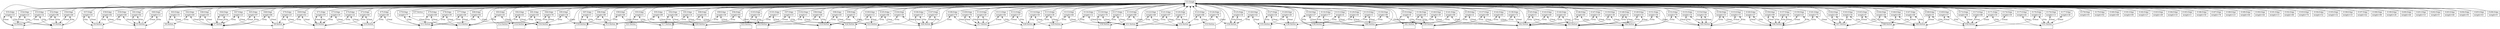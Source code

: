 Graph g{ 
struct1 [shape=record,label="{G1:Graph|}"]; 
struct2 [shape=record,label="{V2:Vertex|}"];
struct1 -- struct2 [arrowtail=diamond,arrowhead=none,dir=both];
struct3 [shape=record,label="{V3:Vertex|}"];
struct1 -- struct3 [arrowtail=diamond,arrowhead=none,dir=both];
struct4 [shape=record,label="{V4:Vertex|}"];
struct1 -- struct4 [arrowtail=diamond,arrowhead=none,dir=both];
struct5 [shape=record,label="{V5:Vertex|}"];
struct1 -- struct5 [arrowtail=diamond,arrowhead=none,dir=both];
struct6 [shape=record,label="{V6:Vertex|}"];
struct1 -- struct6 [arrowtail=diamond,arrowhead=none,dir=both];
struct7 [shape=record,label="{V7:Vertex|}"];
struct1 -- struct7 [arrowtail=diamond,arrowhead=none,dir=both];
struct8 [shape=record,label="{V8:Vertex|}"];
struct1 -- struct8 [arrowtail=diamond,arrowhead=none,dir=both];
struct9 [shape=record,label="{V9:Vertex|}"];
struct1 -- struct9 [arrowtail=diamond,arrowhead=none,dir=both];
struct10 [shape=record,label="{V10:Vertex|}"];
struct1 -- struct10 [arrowtail=diamond,arrowhead=none,dir=both];
struct11 [shape=record,label="{V11:Vertex|}"];
struct1 -- struct11 [arrowtail=diamond,arrowhead=none,dir=both];
struct12 [shape=record,label="{V12:Vertex|}"];
struct1 -- struct12 [arrowtail=diamond,arrowhead=none,dir=both];
struct13 [shape=record,label="{V13:Vertex|}"];
struct1 -- struct13 [arrowtail=diamond,arrowhead=none,dir=both];
struct14 [shape=record,label="{V14:Vertex|}"];
struct1 -- struct14 [arrowtail=diamond,arrowhead=none,dir=both];
struct15 [shape=record,label="{V15:Vertex|}"];
struct1 -- struct15 [arrowtail=diamond,arrowhead=none,dir=both];
struct16 [shape=record,label="{V16:Vertex|}"];
struct1 -- struct16 [arrowtail=diamond,arrowhead=none,dir=both];
struct17 [shape=record,label="{V17:Vertex|}"];
struct1 -- struct17 [arrowtail=diamond,arrowhead=none,dir=both];
struct18 [shape=record,label="{V18:Vertex|}"];
struct1 -- struct18 [arrowtail=diamond,arrowhead=none,dir=both];
struct19 [shape=record,label="{V19:Vertex|}"];
struct1 -- struct19 [arrowtail=diamond,arrowhead=none,dir=both];
struct20 [shape=record,label="{V20:Vertex|}"];
struct1 -- struct20 [arrowtail=diamond,arrowhead=none,dir=both];
struct21 [shape=record,label="{V21:Vertex|}"];
struct1 -- struct21 [arrowtail=diamond,arrowhead=none,dir=both];
struct22 [shape=record,label="{V22:Vertex|}"];
struct1 -- struct22 [arrowtail=diamond,arrowhead=none,dir=both];
struct23 [shape=record,label="{V23:Vertex|}"];
struct1 -- struct23 [arrowtail=diamond,arrowhead=none,dir=both];
struct24 [shape=record,label="{V24:Vertex|}"];
struct1 -- struct24 [arrowtail=diamond,arrowhead=none,dir=both];
struct25 [shape=record,label="{V25:Vertex|}"];
struct1 -- struct25 [arrowtail=diamond,arrowhead=none,dir=both];
struct26 [shape=record,label="{V26:Vertex|}"];
struct1 -- struct26 [arrowtail=diamond,arrowhead=none,dir=both];
struct27 [shape=record,label="{V27:Vertex|}"];
struct1 -- struct27 [arrowtail=diamond,arrowhead=none,dir=both];
struct28 [shape=record,label="{V28:Vertex|}"];
struct1 -- struct28 [arrowtail=diamond,arrowhead=none,dir=both];
struct29 [shape=record,label="{V29:Vertex|}"];
struct1 -- struct29 [arrowtail=diamond,arrowhead=none,dir=both];
struct30 [shape=record,label="{V30:Vertex|}"];
struct1 -- struct30 [arrowtail=diamond,arrowhead=none,dir=both];
struct31 [shape=record,label="{V31:Vertex|}"];
struct1 -- struct31 [arrowtail=diamond,arrowhead=none,dir=both];
struct32 [shape=record,label="{V32:Vertex|}"];
struct1 -- struct32 [arrowtail=diamond,arrowhead=none,dir=both];
struct33 [shape=record,label="{V33:Vertex|}"];
struct1 -- struct33 [arrowtail=diamond,arrowhead=none,dir=both];
struct34 [shape=record,label="{V34:Vertex|}"];
struct1 -- struct34 [arrowtail=diamond,arrowhead=none,dir=both];
struct35 [shape=record,label="{V35:Vertex|}"];
struct1 -- struct35 [arrowtail=diamond,arrowhead=none,dir=both];
struct36 [shape=record,label="{V36:Vertex|}"];
struct1 -- struct36 [arrowtail=diamond,arrowhead=none,dir=both];
struct37 [shape=record,label="{V37:Vertex|}"];
struct1 -- struct37 [arrowtail=diamond,arrowhead=none,dir=both];
struct38 [shape=record,label="{V38:Vertex|}"];
struct1 -- struct38 [arrowtail=diamond,arrowhead=none,dir=both];
struct39 [shape=record,label="{V39:Vertex|}"];
struct1 -- struct39 [arrowtail=diamond,arrowhead=none,dir=both];
struct40 [shape=record,label="{V40:Vertex|}"];
struct1 -- struct40 [arrowtail=diamond,arrowhead=none,dir=both];
struct41 [shape=record,label="{V41:Vertex|}"];
struct1 -- struct41 [arrowtail=diamond,arrowhead=none,dir=both];
struct42 [shape=record,label="{V42:Vertex|}"];
struct1 -- struct42 [arrowtail=diamond,arrowhead=none,dir=both];
struct43 [shape=record,label="{V43:Vertex|}"];
struct1 -- struct43 [arrowtail=diamond,arrowhead=none,dir=both];
struct44 [shape=record,label="{V44:Vertex|}"];
struct1 -- struct44 [arrowtail=diamond,arrowhead=none,dir=both];
struct45 [shape=record,label="{V45:Vertex|}"];
struct1 -- struct45 [arrowtail=diamond,arrowhead=none,dir=both];
struct46 [shape=record,label="{V46:Vertex|}"];
struct1 -- struct46 [arrowtail=diamond,arrowhead=none,dir=both];
struct47 [shape=record,label="{V47:Vertex|}"];
struct1 -- struct47 [arrowtail=diamond,arrowhead=none,dir=both];
struct48 [shape=record,label="{V48:Vertex|}"];
struct1 -- struct48 [arrowtail=diamond,arrowhead=none,dir=both];
struct49 [shape=record,label="{V49:Vertex|}"];
struct1 -- struct49 [arrowtail=diamond,arrowhead=none,dir=both];
struct50 [shape=record,label="{V50:Vertex|}"];
struct1 -- struct50 [arrowtail=diamond,arrowhead=none,dir=both];
struct51 [shape=record,label="{V51:Vertex|}"];
struct1 -- struct51 [arrowtail=diamond,arrowhead=none,dir=both];
struct52 -- struct3 [arrowhead=open,arrowtail=open,dir=both,label="EVin"]   ;
struct52 -- struct2 [arrowhead=open,arrowtail=open,dir=both,label="EVout"]   ;
struct52 [shape=record,label="{E52:Edge| weight=96 \n}"];
struct1 -- struct52 [arrowtail=diamond,arrowhead=none,dir=both];
struct53 -- struct3 [arrowhead=open,arrowtail=open,dir=both,label="EVin"]   ;
struct53 -- struct2 [arrowhead=open,arrowtail=open,dir=both,label="EVout"]   ;
struct53 [shape=record,label="{E53:Edge| weight=32 \n}"];
struct1 -- struct53 [arrowtail=diamond,arrowhead=none,dir=both];
struct54 -- struct3 [arrowhead=open,arrowtail=open,dir=both,label="EVin"]   ;
struct54 -- struct2 [arrowhead=open,arrowtail=open,dir=both,label="EVout"]   ;
struct54 [shape=record,label="{E54:Edge| weight=23 \n}"];
struct1 -- struct54 [arrowtail=diamond,arrowhead=none,dir=both];
struct55 -- struct3 [arrowhead=open,arrowtail=open,dir=both,label="EVin"]   ;
struct55 -- struct2 [arrowhead=open,arrowtail=open,dir=both,label="EVout"]   ;
struct55 [shape=record,label="{E55:Edge| weight=53 \n}"];
struct1 -- struct55 [arrowtail=diamond,arrowhead=none,dir=both];
struct56 -- struct3 [arrowhead=open,arrowtail=open,dir=both,label="EVin"]   ;
struct56 -- struct3 [arrowhead=open,arrowtail=open,dir=both,label="EVout"]   ;
struct56 [shape=record,label="{E56:Edge| weight=46 \n}"];
struct1 -- struct56 [arrowtail=diamond,arrowhead=none,dir=both];
struct57 -- struct4 [arrowhead=open,arrowtail=open,dir=both,label="EVin"]   ;
struct57 -- struct4 [arrowhead=open,arrowtail=open,dir=both,label="EVout"]   ;
struct57 [shape=record,label="{E57:Edge| weight=16 \n}"];
struct1 -- struct57 [arrowtail=diamond,arrowhead=none,dir=both];
struct58 -- struct4 [arrowhead=open,arrowtail=open,dir=both,label="EVin"]   ;
struct58 -- struct5 [arrowhead=open,arrowtail=open,dir=both,label="EVout"]   ;
struct58 [shape=record,label="{E58:Edge| weight=82 \n}"];
struct1 -- struct58 [arrowtail=diamond,arrowhead=none,dir=both];
struct59 -- struct4 [arrowhead=open,arrowtail=open,dir=both,label="EVin"]   ;
struct59 -- struct5 [arrowhead=open,arrowtail=open,dir=both,label="EVout"]   ;
struct59 [shape=record,label="{E59:Edge| weight=68 \n}"];
struct1 -- struct59 [arrowtail=diamond,arrowhead=none,dir=both];
struct60 -- struct5 [arrowhead=open,arrowtail=open,dir=both,label="EVin"]   ;
struct60 -- struct5 [arrowhead=open,arrowtail=open,dir=both,label="EVout"]   ;
struct60 [shape=record,label="{E60:Edge| weight=12 \n}"];
struct1 -- struct60 [arrowtail=diamond,arrowhead=none,dir=both];
struct61 -- struct5 [arrowhead=open,arrowtail=open,dir=both,label="EVin"]   ;
struct61 -- struct5 [arrowhead=open,arrowtail=open,dir=both,label="EVout"]   ;
struct61 [shape=record,label="{E61:Edge| weight=92 \n}"];
struct1 -- struct61 [arrowtail=diamond,arrowhead=none,dir=both];
struct62 -- struct6 [arrowhead=open,arrowtail=open,dir=both,label="EVin"]   ;
struct62 -- struct7 [arrowhead=open,arrowtail=open,dir=both,label="EVout"]   ;
struct62 [shape=record,label="{E62:Edge| weight=60 \n}"];
struct1 -- struct62 [arrowtail=diamond,arrowhead=none,dir=both];
struct63 -- struct6 [arrowhead=open,arrowtail=open,dir=both,label="EVin"]   ;
struct63 -- struct7 [arrowhead=open,arrowtail=open,dir=both,label="EVout"]   ;
struct63 [shape=record,label="{E63:Edge| weight=31 \n}"];
struct1 -- struct63 [arrowtail=diamond,arrowhead=none,dir=both];
struct64 -- struct7 [arrowhead=open,arrowtail=open,dir=both,label="EVin"]   ;
struct64 -- struct7 [arrowhead=open,arrowtail=open,dir=both,label="EVout"]   ;
struct64 [shape=record,label="{E64:Edge| weight=10 \n}"];
struct1 -- struct64 [arrowtail=diamond,arrowhead=none,dir=both];
struct65 -- struct7 [arrowhead=open,arrowtail=open,dir=both,label="EVin"]   ;
struct65 -- struct7 [arrowhead=open,arrowtail=open,dir=both,label="EVout"]   ;
struct65 [shape=record,label="{E65:Edge| weight=97 \n}"];
struct1 -- struct65 [arrowtail=diamond,arrowhead=none,dir=both];
struct66 -- struct7 [arrowhead=open,arrowtail=open,dir=both,label="EVin"]   ;
struct66 -- struct7 [arrowhead=open,arrowtail=open,dir=both,label="EVout"]   ;
struct66 [shape=record,label="{E66:Edge| weight=65 \n}"];
struct1 -- struct66 [arrowtail=diamond,arrowhead=none,dir=both];
struct67 -- struct7 [arrowhead=open,arrowtail=open,dir=both,label="EVin"]   ;
struct67 -- struct8 [arrowhead=open,arrowtail=open,dir=both,label="EVout"]   ;
struct67 [shape=record,label="{E67:Edge| weight=23 \n}"];
struct1 -- struct67 [arrowtail=diamond,arrowhead=none,dir=both];
struct68 -- struct7 [arrowhead=open,arrowtail=open,dir=both,label="EVin"]   ;
struct68 -- struct8 [arrowhead=open,arrowtail=open,dir=both,label="EVout"]   ;
struct68 [shape=record,label="{E68:Edge| weight=86 \n}"];
struct1 -- struct68 [arrowtail=diamond,arrowhead=none,dir=both];
struct69 -- struct8 [arrowhead=open,arrowtail=open,dir=both,label="EVin"]   ;
struct69 -- struct9 [arrowhead=open,arrowtail=open,dir=both,label="EVout"]   ;
struct69 [shape=record,label="{E69:Edge| weight=62 \n}"];
struct1 -- struct69 [arrowtail=diamond,arrowhead=none,dir=both];
struct70 -- struct8 [arrowhead=open,arrowtail=open,dir=both,label="EVin"]   ;
struct70 -- struct9 [arrowhead=open,arrowtail=open,dir=both,label="EVout"]   ;
struct70 [shape=record,label="{E70:Edge| weight=23 \n}"];
struct1 -- struct70 [arrowtail=diamond,arrowhead=none,dir=both];
struct71 -- struct9 [arrowhead=open,arrowtail=open,dir=both,label="EVin"]   ;
struct71 -- struct9 [arrowhead=open,arrowtail=open,dir=both,label="EVout"]   ;
struct71 [shape=record,label="{E71:Edge| weight=93 \n}"];
struct1 -- struct71 [arrowtail=diamond,arrowhead=none,dir=both];
struct72 -- struct9 [arrowhead=open,arrowtail=open,dir=both,label="EVin"]   ;
struct72 -- struct10 [arrowhead=open,arrowtail=open,dir=both,label="EVout"]   ;
struct72 [shape=record,label="{E72:Edge| weight=64 \n}"];
struct1 -- struct72 [arrowtail=diamond,arrowhead=none,dir=both];
struct73 -- struct9 [arrowhead=open,arrowtail=open,dir=both,label="EVin"]   ;
struct73 -- struct10 [arrowhead=open,arrowtail=open,dir=both,label="EVout"]   ;
struct73 [shape=record,label="{E73:Edge| weight=16 \n}"];
struct1 -- struct73 [arrowtail=diamond,arrowhead=none,dir=both];
struct74 -- struct9 [arrowhead=open,arrowtail=open,dir=both,label="EVin"]   ;
struct74 -- struct10 [arrowhead=open,arrowtail=open,dir=both,label="EVout"]   ;
struct74 [shape=record,label="{E74:Edge| weight=22 \n}"];
struct1 -- struct74 [arrowtail=diamond,arrowhead=none,dir=both];
struct75 -- struct10 [arrowhead=open,arrowtail=open,dir=both,label="EVin"]   ;
struct75 -- struct11 [arrowhead=open,arrowtail=open,dir=both,label="EVout"]   ;
struct75 [shape=record,label="{E75:Edge| weight=40 \n}"];
struct1 -- struct75 [arrowtail=diamond,arrowhead=none,dir=both];
struct76 -- struct11 [arrowhead=open,arrowtail=open,dir=both,label="EVin"]   ;
struct76 -- struct13 [arrowhead=open,arrowtail=open,dir=both,label="EVout"]   ;
struct76 [shape=record,label="{E76:Edge| weight=69 \n}"];
struct1 -- struct76 [arrowtail=diamond,arrowhead=none,dir=both];
struct77 -- struct11 [arrowhead=open,arrowtail=open,dir=both,label="EVin"]   ;
struct77 -- struct13 [arrowhead=open,arrowtail=open,dir=both,label="EVout"]   ;
struct77 [shape=record,label="{E77:Edge| weight=46 \n}"];
struct1 -- struct77 [arrowtail=diamond,arrowhead=none,dir=both];
struct78 -- struct11 [arrowhead=open,arrowtail=open,dir=both,label="EVin"]   ;
struct78 -- struct13 [arrowhead=open,arrowtail=open,dir=both,label="EVout"]   ;
struct78 [shape=record,label="{E78:Edge| weight=39 \n}"];
struct1 -- struct78 [arrowtail=diamond,arrowhead=none,dir=both];
struct79 -- struct11 [arrowhead=open,arrowtail=open,dir=both,label="EVin"]   ;
struct79 -- struct13 [arrowhead=open,arrowtail=open,dir=both,label="EVout"]   ;
struct79 [shape=record,label="{E79:Edge| weight=77 \n}"];
struct1 -- struct79 [arrowtail=diamond,arrowhead=none,dir=both];
struct80 -- struct11 [arrowhead=open,arrowtail=open,dir=both,label="EVin"]   ;
struct80 -- struct14 [arrowhead=open,arrowtail=open,dir=both,label="EVout"]   ;
struct80 [shape=record,label="{E80:Edge| weight=92 \n}"];
struct1 -- struct80 [arrowtail=diamond,arrowhead=none,dir=both];
struct81 -- struct12 [arrowhead=open,arrowtail=open,dir=both,label="EVin"]   ;
struct81 -- struct16 [arrowhead=open,arrowtail=open,dir=both,label="EVout"]   ;
struct81 [shape=record,label="{E81:Edge| weight=65 \n}"];
struct1 -- struct81 [arrowtail=diamond,arrowhead=none,dir=both];
struct82 -- struct13 [arrowhead=open,arrowtail=open,dir=both,label="EVin"]   ;
struct82 -- struct16 [arrowhead=open,arrowtail=open,dir=both,label="EVout"]   ;
struct82 [shape=record,label="{E82:Edge| weight=61 \n}"];
struct1 -- struct82 [arrowtail=diamond,arrowhead=none,dir=both];
struct83 -- struct13 [arrowhead=open,arrowtail=open,dir=both,label="EVin"]   ;
struct83 -- struct16 [arrowhead=open,arrowtail=open,dir=both,label="EVout"]   ;
struct83 [shape=record,label="{E83:Edge| weight=45 \n}"];
struct1 -- struct83 [arrowtail=diamond,arrowhead=none,dir=both];
struct84 -- struct14 [arrowhead=open,arrowtail=open,dir=both,label="EVin"]   ;
struct84 -- struct16 [arrowhead=open,arrowtail=open,dir=both,label="EVout"]   ;
struct84 [shape=record,label="{E84:Edge| weight=78 \n}"];
struct1 -- struct84 [arrowtail=diamond,arrowhead=none,dir=both];
struct85 -- struct14 [arrowhead=open,arrowtail=open,dir=both,label="EVin"]   ;
struct85 -- struct18 [arrowhead=open,arrowtail=open,dir=both,label="EVout"]   ;
struct85 [shape=record,label="{E85:Edge| weight=34 \n}"];
struct1 -- struct85 [arrowtail=diamond,arrowhead=none,dir=both];
struct86 -- struct15 [arrowhead=open,arrowtail=open,dir=both,label="EVin"]   ;
struct86 -- struct18 [arrowhead=open,arrowtail=open,dir=both,label="EVout"]   ;
struct86 [shape=record,label="{E86:Edge| weight=80 \n}"];
struct1 -- struct86 [arrowtail=diamond,arrowhead=none,dir=both];
struct87 -- struct15 [arrowhead=open,arrowtail=open,dir=both,label="EVin"]   ;
struct87 -- struct18 [arrowhead=open,arrowtail=open,dir=both,label="EVout"]   ;
struct87 [shape=record,label="{E87:Edge| weight=3 \n}"];
struct1 -- struct87 [arrowtail=diamond,arrowhead=none,dir=both];
struct88 -- struct15 [arrowhead=open,arrowtail=open,dir=both,label="EVin"]   ;
struct88 -- struct19 [arrowhead=open,arrowtail=open,dir=both,label="EVout"]   ;
struct88 [shape=record,label="{E88:Edge| weight=81 \n}"];
struct1 -- struct88 [arrowtail=diamond,arrowhead=none,dir=both];
struct89 -- struct15 [arrowhead=open,arrowtail=open,dir=both,label="EVin"]   ;
struct89 -- struct19 [arrowhead=open,arrowtail=open,dir=both,label="EVout"]   ;
struct89 [shape=record,label="{E89:Edge| weight=58 \n}"];
struct1 -- struct89 [arrowtail=diamond,arrowhead=none,dir=both];
struct90 -- struct16 [arrowhead=open,arrowtail=open,dir=both,label="EVin"]   ;
struct90 -- struct20 [arrowhead=open,arrowtail=open,dir=both,label="EVout"]   ;
struct90 [shape=record,label="{E90:Edge| weight=60 \n}"];
struct1 -- struct90 [arrowtail=diamond,arrowhead=none,dir=both];
struct91 -- struct17 [arrowhead=open,arrowtail=open,dir=both,label="EVin"]   ;
struct91 -- struct20 [arrowhead=open,arrowtail=open,dir=both,label="EVout"]   ;
struct91 [shape=record,label="{E91:Edge| weight=14 \n}"];
struct1 -- struct91 [arrowtail=diamond,arrowhead=none,dir=both];
struct92 -- struct17 [arrowhead=open,arrowtail=open,dir=both,label="EVin"]   ;
struct92 -- struct20 [arrowhead=open,arrowtail=open,dir=both,label="EVout"]   ;
struct92 [shape=record,label="{E92:Edge| weight=88 \n}"];
struct1 -- struct92 [arrowtail=diamond,arrowhead=none,dir=both];
struct93 -- struct17 [arrowhead=open,arrowtail=open,dir=both,label="EVin"]   ;
struct93 -- struct21 [arrowhead=open,arrowtail=open,dir=both,label="EVout"]   ;
struct93 [shape=record,label="{E93:Edge| weight=5 \n}"];
struct1 -- struct93 [arrowtail=diamond,arrowhead=none,dir=both];
struct94 -- struct17 [arrowhead=open,arrowtail=open,dir=both,label="EVin"]   ;
struct94 -- struct22 [arrowhead=open,arrowtail=open,dir=both,label="EVout"]   ;
struct94 [shape=record,label="{E94:Edge| weight=61 \n}"];
struct1 -- struct94 [arrowtail=diamond,arrowhead=none,dir=both];
struct95 -- struct18 [arrowhead=open,arrowtail=open,dir=both,label="EVin"]   ;
struct95 -- struct22 [arrowhead=open,arrowtail=open,dir=both,label="EVout"]   ;
struct95 [shape=record,label="{E95:Edge| weight=89 \n}"];
struct1 -- struct95 [arrowtail=diamond,arrowhead=none,dir=both];
struct96 -- struct19 [arrowhead=open,arrowtail=open,dir=both,label="EVin"]   ;
struct96 -- struct22 [arrowhead=open,arrowtail=open,dir=both,label="EVout"]   ;
struct96 [shape=record,label="{E96:Edge| weight=40 \n}"];
struct1 -- struct96 [arrowtail=diamond,arrowhead=none,dir=both];
struct97 -- struct19 [arrowhead=open,arrowtail=open,dir=both,label="EVin"]   ;
struct97 -- struct22 [arrowhead=open,arrowtail=open,dir=both,label="EVout"]   ;
struct97 [shape=record,label="{E97:Edge| weight=15 \n}"];
struct1 -- struct97 [arrowtail=diamond,arrowhead=none,dir=both];
struct98 -- struct19 [arrowhead=open,arrowtail=open,dir=both,label="EVin"]   ;
struct98 -- struct23 [arrowhead=open,arrowtail=open,dir=both,label="EVout"]   ;
struct98 [shape=record,label="{E98:Edge| weight=45 \n}"];
struct1 -- struct98 [arrowtail=diamond,arrowhead=none,dir=both];
struct99 -- struct19 [arrowhead=open,arrowtail=open,dir=both,label="EVin"]   ;
struct99 -- struct23 [arrowhead=open,arrowtail=open,dir=both,label="EVout"]   ;
struct99 [shape=record,label="{E99:Edge| weight=5 \n}"];
struct1 -- struct99 [arrowtail=diamond,arrowhead=none,dir=both];
struct100 -- struct19 [arrowhead=open,arrowtail=open,dir=both,label="EVin"]   ;
struct100 -- struct23 [arrowhead=open,arrowtail=open,dir=both,label="EVout"]   ;
struct100 [shape=record,label="{E100:Edge| weight=12 \n}"];
struct1 -- struct100 [arrowtail=diamond,arrowhead=none,dir=both];
struct101 -- struct20 [arrowhead=open,arrowtail=open,dir=both,label="EVin"]   ;
struct101 -- struct24 [arrowhead=open,arrowtail=open,dir=both,label="EVout"]   ;
struct101 [shape=record,label="{E101:Edge| weight=7 \n}"];
struct1 -- struct101 [arrowtail=diamond,arrowhead=none,dir=both];
struct102 -- struct20 [arrowhead=open,arrowtail=open,dir=both,label="EVin"]   ;
struct102 -- struct24 [arrowhead=open,arrowtail=open,dir=both,label="EVout"]   ;
struct102 [shape=record,label="{E102:Edge| weight=1 \n}"];
struct1 -- struct102 [arrowtail=diamond,arrowhead=none,dir=both];
struct103 -- struct22 [arrowhead=open,arrowtail=open,dir=both,label="EVin"]   ;
struct103 -- struct25 [arrowhead=open,arrowtail=open,dir=both,label="EVout"]   ;
struct103 [shape=record,label="{E103:Edge| weight=50 \n}"];
struct1 -- struct103 [arrowtail=diamond,arrowhead=none,dir=both];
struct104 -- struct23 [arrowhead=open,arrowtail=open,dir=both,label="EVin"]   ;
struct104 -- struct26 [arrowhead=open,arrowtail=open,dir=both,label="EVout"]   ;
struct104 [shape=record,label="{E104:Edge| weight=30 \n}"];
struct1 -- struct104 [arrowtail=diamond,arrowhead=none,dir=both];
struct105 -- struct24 [arrowhead=open,arrowtail=open,dir=both,label="EVin"]   ;
struct105 -- struct26 [arrowhead=open,arrowtail=open,dir=both,label="EVout"]   ;
struct105 [shape=record,label="{E105:Edge| weight=86 \n}"];
struct1 -- struct105 [arrowtail=diamond,arrowhead=none,dir=both];
struct106 -- struct26 [arrowhead=open,arrowtail=open,dir=both,label="EVin"]   ;
struct106 -- struct26 [arrowhead=open,arrowtail=open,dir=both,label="EVout"]   ;
struct106 [shape=record,label="{E106:Edge| weight=37 \n}"];
struct1 -- struct106 [arrowtail=diamond,arrowhead=none,dir=both];
struct107 -- struct26 [arrowhead=open,arrowtail=open,dir=both,label="EVin"]   ;
struct107 -- struct26 [arrowhead=open,arrowtail=open,dir=both,label="EVout"]   ;
struct107 [shape=record,label="{E107:Edge| weight=67 \n}"];
struct1 -- struct107 [arrowtail=diamond,arrowhead=none,dir=both];
struct108 -- struct26 [arrowhead=open,arrowtail=open,dir=both,label="EVin"]   ;
struct108 -- struct27 [arrowhead=open,arrowtail=open,dir=both,label="EVout"]   ;
struct108 [shape=record,label="{E108:Edge| weight=70 \n}"];
struct1 -- struct108 [arrowtail=diamond,arrowhead=none,dir=both];
struct109 -- struct27 [arrowhead=open,arrowtail=open,dir=both,label="EVin"]   ;
struct109 -- struct27 [arrowhead=open,arrowtail=open,dir=both,label="EVout"]   ;
struct109 [shape=record,label="{E109:Edge| weight=76 \n}"];
struct1 -- struct109 [arrowtail=diamond,arrowhead=none,dir=both];
struct110 -- struct27 [arrowhead=open,arrowtail=open,dir=both,label="EVin"]   ;
struct110 -- struct27 [arrowhead=open,arrowtail=open,dir=both,label="EVout"]   ;
struct110 [shape=record,label="{E110:Edge| weight=29 \n}"];
struct1 -- struct110 [arrowtail=diamond,arrowhead=none,dir=both];
struct111 -- struct28 [arrowhead=open,arrowtail=open,dir=both,label="EVin"]   ;
struct111 -- struct27 [arrowhead=open,arrowtail=open,dir=both,label="EVout"]   ;
struct111 [shape=record,label="{E111:Edge| weight=94 \n}"];
struct1 -- struct111 [arrowtail=diamond,arrowhead=none,dir=both];
struct112 -- struct28 [arrowhead=open,arrowtail=open,dir=both,label="EVin"]   ;
struct112 -- struct27 [arrowhead=open,arrowtail=open,dir=both,label="EVout"]   ;
struct112 [shape=record,label="{E112:Edge| weight=37 \n}"];
struct1 -- struct112 [arrowtail=diamond,arrowhead=none,dir=both];
struct113 -- struct28 [arrowhead=open,arrowtail=open,dir=both,label="EVin"]   ;
struct113 -- struct29 [arrowhead=open,arrowtail=open,dir=both,label="EVout"]   ;
struct113 [shape=record,label="{E113:Edge| weight=38 \n}"];
struct1 -- struct113 [arrowtail=diamond,arrowhead=none,dir=both];
struct114 -- struct28 [arrowhead=open,arrowtail=open,dir=both,label="EVin"]   ;
struct114 -- struct29 [arrowhead=open,arrowtail=open,dir=both,label="EVout"]   ;
struct114 [shape=record,label="{E114:Edge| weight=50 \n}"];
struct1 -- struct114 [arrowtail=diamond,arrowhead=none,dir=both];
struct115 -- struct28 [arrowhead=open,arrowtail=open,dir=both,label="EVin"]   ;
struct115 -- struct31 [arrowhead=open,arrowtail=open,dir=both,label="EVout"]   ;
struct115 [shape=record,label="{E115:Edge| weight=66 \n}"];
struct1 -- struct115 [arrowtail=diamond,arrowhead=none,dir=both];
struct116 -- struct29 [arrowhead=open,arrowtail=open,dir=both,label="EVin"]   ;
struct116 -- struct31 [arrowhead=open,arrowtail=open,dir=both,label="EVout"]   ;
struct116 [shape=record,label="{E116:Edge| weight=12 \n}"];
struct1 -- struct116 [arrowtail=diamond,arrowhead=none,dir=both];
struct117 -- struct30 [arrowhead=open,arrowtail=open,dir=both,label="EVin"]   ;
struct117 -- struct31 [arrowhead=open,arrowtail=open,dir=both,label="EVout"]   ;
struct117 [shape=record,label="{E117:Edge| weight=1 \n}"];
struct1 -- struct117 [arrowtail=diamond,arrowhead=none,dir=both];
struct118 -- struct30 [arrowhead=open,arrowtail=open,dir=both,label="EVin"]   ;
struct118 -- struct31 [arrowhead=open,arrowtail=open,dir=both,label="EVout"]   ;
struct118 [shape=record,label="{E118:Edge| weight=76 \n}"];
struct1 -- struct118 [arrowtail=diamond,arrowhead=none,dir=both];
struct119 -- struct30 [arrowhead=open,arrowtail=open,dir=both,label="EVin"]   ;
struct119 -- struct32 [arrowhead=open,arrowtail=open,dir=both,label="EVout"]   ;
struct119 [shape=record,label="{E119:Edge| weight=88 \n}"];
struct1 -- struct119 [arrowtail=diamond,arrowhead=none,dir=both];
struct120 -- struct31 [arrowhead=open,arrowtail=open,dir=both,label="EVin"]   ;
struct120 -- struct32 [arrowhead=open,arrowtail=open,dir=both,label="EVout"]   ;
struct120 [shape=record,label="{E120:Edge| weight=77 \n}"];
struct1 -- struct120 [arrowtail=diamond,arrowhead=none,dir=both];
struct121 -- struct31 [arrowhead=open,arrowtail=open,dir=both,label="EVin"]   ;
struct121 -- struct32 [arrowhead=open,arrowtail=open,dir=both,label="EVout"]   ;
struct121 [shape=record,label="{E121:Edge| weight=97 \n}"];
struct1 -- struct121 [arrowtail=diamond,arrowhead=none,dir=both];
struct122 -- struct31 [arrowhead=open,arrowtail=open,dir=both,label="EVin"]   ;
struct122 -- struct32 [arrowhead=open,arrowtail=open,dir=both,label="EVout"]   ;
struct122 [shape=record,label="{E122:Edge| weight=68 \n}"];
struct1 -- struct122 [arrowtail=diamond,arrowhead=none,dir=both];
struct123 -- struct32 [arrowhead=open,arrowtail=open,dir=both,label="EVin"]   ;
struct123 -- struct33 [arrowhead=open,arrowtail=open,dir=both,label="EVout"]   ;
struct123 [shape=record,label="{E123:Edge| weight=86 \n}"];
struct1 -- struct123 [arrowtail=diamond,arrowhead=none,dir=both];
struct124 -- struct32 [arrowhead=open,arrowtail=open,dir=both,label="EVin"]   ;
struct124 -- struct34 [arrowhead=open,arrowtail=open,dir=both,label="EVout"]   ;
struct124 [shape=record,label="{E124:Edge| weight=78 \n}"];
struct1 -- struct124 [arrowtail=diamond,arrowhead=none,dir=both];
struct125 -- struct34 [arrowhead=open,arrowtail=open,dir=both,label="EVin"]   ;
struct125 -- struct34 [arrowhead=open,arrowtail=open,dir=both,label="EVout"]   ;
struct125 [shape=record,label="{E125:Edge| weight=18 \n}"];
struct1 -- struct125 [arrowtail=diamond,arrowhead=none,dir=both];
struct126 -- struct34 [arrowhead=open,arrowtail=open,dir=both,label="EVin"]   ;
struct126 -- struct35 [arrowhead=open,arrowtail=open,dir=both,label="EVout"]   ;
struct126 [shape=record,label="{E126:Edge| weight=42 \n}"];
struct1 -- struct126 [arrowtail=diamond,arrowhead=none,dir=both];
struct127 -- struct35 [arrowhead=open,arrowtail=open,dir=both,label="EVin"]   ;
struct127 -- struct36 [arrowhead=open,arrowtail=open,dir=both,label="EVout"]   ;
struct127 [shape=record,label="{E127:Edge| weight=34 \n}"];
struct1 -- struct127 [arrowtail=diamond,arrowhead=none,dir=both];
struct128 -- struct35 [arrowhead=open,arrowtail=open,dir=both,label="EVin"]   ;
struct128 -- struct36 [arrowhead=open,arrowtail=open,dir=both,label="EVout"]   ;
struct128 [shape=record,label="{E128:Edge| weight=28 \n}"];
struct1 -- struct128 [arrowtail=diamond,arrowhead=none,dir=both];
struct129 -- struct35 [arrowhead=open,arrowtail=open,dir=both,label="EVin"]   ;
struct129 -- struct39 [arrowhead=open,arrowtail=open,dir=both,label="EVout"]   ;
struct129 [shape=record,label="{E129:Edge| weight=91 \n}"];
struct1 -- struct129 [arrowtail=diamond,arrowhead=none,dir=both];
struct130 -- struct36 [arrowhead=open,arrowtail=open,dir=both,label="EVin"]   ;
struct130 -- struct39 [arrowhead=open,arrowtail=open,dir=both,label="EVout"]   ;
struct130 [shape=record,label="{E130:Edge| weight=90 \n}"];
struct1 -- struct130 [arrowtail=diamond,arrowhead=none,dir=both];
struct131 -- struct38 [arrowhead=open,arrowtail=open,dir=both,label="EVin"]   ;
struct131 -- struct40 [arrowhead=open,arrowtail=open,dir=both,label="EVout"]   ;
struct131 [shape=record,label="{E131:Edge| weight=6 \n}"];
struct1 -- struct131 [arrowtail=diamond,arrowhead=none,dir=both];
struct132 -- struct38 [arrowhead=open,arrowtail=open,dir=both,label="EVin"]   ;
struct132 -- struct40 [arrowhead=open,arrowtail=open,dir=both,label="EVout"]   ;
struct132 [shape=record,label="{E132:Edge| weight=77 \n}"];
struct1 -- struct132 [arrowtail=diamond,arrowhead=none,dir=both];
struct133 -- struct38 [arrowhead=open,arrowtail=open,dir=both,label="EVin"]   ;
struct133 -- struct40 [arrowhead=open,arrowtail=open,dir=both,label="EVout"]   ;
struct133 [shape=record,label="{E133:Edge| weight=5 \n}"];
struct1 -- struct133 [arrowtail=diamond,arrowhead=none,dir=both];
struct134 -- struct38 [arrowhead=open,arrowtail=open,dir=both,label="EVin"]   ;
struct134 -- struct40 [arrowhead=open,arrowtail=open,dir=both,label="EVout"]   ;
struct134 [shape=record,label="{E134:Edge| weight=27 \n}"];
struct1 -- struct134 [arrowtail=diamond,arrowhead=none,dir=both];
struct135 -- struct39 [arrowhead=open,arrowtail=open,dir=both,label="EVin"]   ;
struct135 -- struct41 [arrowhead=open,arrowtail=open,dir=both,label="EVout"]   ;
struct135 [shape=record,label="{E135:Edge| weight=8 \n}"];
struct1 -- struct135 [arrowtail=diamond,arrowhead=none,dir=both];
struct136 -- struct39 [arrowhead=open,arrowtail=open,dir=both,label="EVin"]   ;
struct136 -- struct41 [arrowhead=open,arrowtail=open,dir=both,label="EVout"]   ;
struct136 [shape=record,label="{E136:Edge| weight=49 \n}"];
struct1 -- struct136 [arrowtail=diamond,arrowhead=none,dir=both];
struct137 -- struct39 [arrowhead=open,arrowtail=open,dir=both,label="EVin"]   ;
struct137 -- struct42 [arrowhead=open,arrowtail=open,dir=both,label="EVout"]   ;
struct137 [shape=record,label="{E137:Edge| weight=89 \n}"];
struct1 -- struct137 [arrowtail=diamond,arrowhead=none,dir=both];
struct138 -- struct39 [arrowhead=open,arrowtail=open,dir=both,label="EVin"]   ;
struct138 -- struct42 [arrowhead=open,arrowtail=open,dir=both,label="EVout"]   ;
struct138 [shape=record,label="{E138:Edge| weight=72 \n}"];
struct1 -- struct138 [arrowtail=diamond,arrowhead=none,dir=both];
struct139 -- struct39 [arrowhead=open,arrowtail=open,dir=both,label="EVin"]   ;
struct139 -- struct42 [arrowhead=open,arrowtail=open,dir=both,label="EVout"]   ;
struct139 [shape=record,label="{E139:Edge| weight=4 \n}"];
struct1 -- struct139 [arrowtail=diamond,arrowhead=none,dir=both];
struct140 -- struct40 [arrowhead=open,arrowtail=open,dir=both,label="EVin"]   ;
struct140 -- struct42 [arrowhead=open,arrowtail=open,dir=both,label="EVout"]   ;
struct140 [shape=record,label="{E140:Edge| weight=39 \n}"];
struct1 -- struct140 [arrowtail=diamond,arrowhead=none,dir=both];
struct141 -- struct40 [arrowhead=open,arrowtail=open,dir=both,label="EVin"]   ;
struct141 -- struct42 [arrowhead=open,arrowtail=open,dir=both,label="EVout"]   ;
struct141 [shape=record,label="{E141:Edge| weight=90 \n}"];
struct1 -- struct141 [arrowtail=diamond,arrowhead=none,dir=both];
struct142 -- struct41 [arrowhead=open,arrowtail=open,dir=both,label="EVin"]   ;
struct142 -- struct43 [arrowhead=open,arrowtail=open,dir=both,label="EVout"]   ;
struct142 [shape=record,label="{E142:Edge| weight=85 \n}"];
struct1 -- struct142 [arrowtail=diamond,arrowhead=none,dir=both];
struct143 -- struct42 [arrowhead=open,arrowtail=open,dir=both,label="EVin"]   ;
struct143 -- struct43 [arrowhead=open,arrowtail=open,dir=both,label="EVout"]   ;
struct143 [shape=record,label="{E143:Edge| weight=40 \n}"];
struct1 -- struct143 [arrowtail=diamond,arrowhead=none,dir=both];
struct144 -- struct42 [arrowhead=open,arrowtail=open,dir=both,label="EVin"]   ;
struct144 -- struct43 [arrowhead=open,arrowtail=open,dir=both,label="EVout"]   ;
struct144 [shape=record,label="{E144:Edge| weight=41 \n}"];
struct1 -- struct144 [arrowtail=diamond,arrowhead=none,dir=both];
struct145 -- struct42 [arrowhead=open,arrowtail=open,dir=both,label="EVin"]   ;
struct145 -- struct43 [arrowhead=open,arrowtail=open,dir=both,label="EVout"]   ;
struct145 [shape=record,label="{E145:Edge| weight=5 \n}"];
struct1 -- struct145 [arrowtail=diamond,arrowhead=none,dir=both];
struct146 -- struct42 [arrowhead=open,arrowtail=open,dir=both,label="EVin"]   ;
struct146 -- struct44 [arrowhead=open,arrowtail=open,dir=both,label="EVout"]   ;
struct146 [shape=record,label="{E146:Edge| weight=81 \n}"];
struct1 -- struct146 [arrowtail=diamond,arrowhead=none,dir=both];
struct147 -- struct42 [arrowhead=open,arrowtail=open,dir=both,label="EVin"]   ;
struct147 -- struct44 [arrowhead=open,arrowtail=open,dir=both,label="EVout"]   ;
struct147 [shape=record,label="{E147:Edge| weight=10 \n}"];
struct1 -- struct147 [arrowtail=diamond,arrowhead=none,dir=both];
struct148 -- struct43 [arrowhead=open,arrowtail=open,dir=both,label="EVin"]   ;
struct148 -- struct44 [arrowhead=open,arrowtail=open,dir=both,label="EVout"]   ;
struct148 [shape=record,label="{E148:Edge| weight=6 \n}"];
struct1 -- struct148 [arrowtail=diamond,arrowhead=none,dir=both];
struct149 -- struct43 [arrowhead=open,arrowtail=open,dir=both,label="EVin"]   ;
struct149 -- struct44 [arrowhead=open,arrowtail=open,dir=both,label="EVout"]   ;
struct149 [shape=record,label="{E149:Edge| weight=33 \n}"];
struct1 -- struct149 [arrowtail=diamond,arrowhead=none,dir=both];
struct150 -- struct43 [arrowhead=open,arrowtail=open,dir=both,label="EVin"]   ;
struct150 -- struct44 [arrowhead=open,arrowtail=open,dir=both,label="EVout"]   ;
struct150 [shape=record,label="{E150:Edge| weight=38 \n}"];
struct1 -- struct150 [arrowtail=diamond,arrowhead=none,dir=both];
struct151 -- struct43 [arrowhead=open,arrowtail=open,dir=both,label="EVin"]   ;
struct151 -- struct45 [arrowhead=open,arrowtail=open,dir=both,label="EVout"]   ;
struct151 [shape=record,label="{E151:Edge| weight=56 \n}"];
struct1 -- struct151 [arrowtail=diamond,arrowhead=none,dir=both];
struct152 -- struct44 [arrowhead=open,arrowtail=open,dir=both,label="EVin"]   ;
struct152 -- struct45 [arrowhead=open,arrowtail=open,dir=both,label="EVout"]   ;
struct152 [shape=record,label="{E152:Edge| weight=79 \n}"];
struct1 -- struct152 [arrowtail=diamond,arrowhead=none,dir=both];
struct153 -- struct45 [arrowhead=open,arrowtail=open,dir=both,label="EVin"]   ;
struct153 -- struct45 [arrowhead=open,arrowtail=open,dir=both,label="EVout"]   ;
struct153 [shape=record,label="{E153:Edge| weight=15 \n}"];
struct1 -- struct153 [arrowtail=diamond,arrowhead=none,dir=both];
struct154 -- struct45 [arrowhead=open,arrowtail=open,dir=both,label="EVin"]   ;
struct154 -- struct45 [arrowhead=open,arrowtail=open,dir=both,label="EVout"]   ;
struct154 [shape=record,label="{E154:Edge| weight=30 \n}"];
struct1 -- struct154 [arrowtail=diamond,arrowhead=none,dir=both];
struct155 -- struct45 [arrowhead=open,arrowtail=open,dir=both,label="EVin"]   ;
struct155 -- struct45 [arrowhead=open,arrowtail=open,dir=both,label="EVout"]   ;
struct155 [shape=record,label="{E155:Edge| weight=14 \n}"];
struct1 -- struct155 [arrowtail=diamond,arrowhead=none,dir=both];
struct156 -- struct45 [arrowhead=open,arrowtail=open,dir=both,label="EVin"]   ;
struct156 -- struct46 [arrowhead=open,arrowtail=open,dir=both,label="EVout"]   ;
struct156 [shape=record,label="{E156:Edge| weight=53 \n}"];
struct1 -- struct156 [arrowtail=diamond,arrowhead=none,dir=both];
struct157 -- struct46 [arrowhead=open,arrowtail=open,dir=both,label="EVin"]   ;
struct157 -- struct46 [arrowhead=open,arrowtail=open,dir=both,label="EVout"]   ;
struct157 [shape=record,label="{E157:Edge| weight=64 \n}"];
struct1 -- struct157 [arrowtail=diamond,arrowhead=none,dir=both];
struct158 -- struct46 [arrowhead=open,arrowtail=open,dir=both,label="EVin"]   ;
struct158 -- struct46 [arrowhead=open,arrowtail=open,dir=both,label="EVout"]   ;
struct158 [shape=record,label="{E158:Edge| weight=99 \n}"];
struct1 -- struct158 [arrowtail=diamond,arrowhead=none,dir=both];
struct159 -- struct46 [arrowhead=open,arrowtail=open,dir=both,label="EVin"]   ;
struct159 -- struct46 [arrowhead=open,arrowtail=open,dir=both,label="EVout"]   ;
struct159 [shape=record,label="{E159:Edge| weight=25 \n}"];
struct1 -- struct159 [arrowtail=diamond,arrowhead=none,dir=both];
struct160 -- struct46 [arrowhead=open,arrowtail=open,dir=both,label="EVin"]   ;
struct160 -- struct46 [arrowhead=open,arrowtail=open,dir=both,label="EVout"]   ;
struct160 [shape=record,label="{E160:Edge| weight=27 \n}"];
struct1 -- struct160 [arrowtail=diamond,arrowhead=none,dir=both];
struct161 -- struct46 [arrowhead=open,arrowtail=open,dir=both,label="EVin"]   ;
struct161 -- struct47 [arrowhead=open,arrowtail=open,dir=both,label="EVout"]   ;
struct161 [shape=record,label="{E161:Edge| weight=75 \n}"];
struct1 -- struct161 [arrowtail=diamond,arrowhead=none,dir=both];
struct162 -- struct47 [arrowhead=open,arrowtail=open,dir=both,label="EVin"]   ;
struct162 -- struct47 [arrowhead=open,arrowtail=open,dir=both,label="EVout"]   ;
struct162 [shape=record,label="{E162:Edge| weight=49 \n}"];
struct1 -- struct162 [arrowtail=diamond,arrowhead=none,dir=both];
struct163 -- struct48 [arrowhead=open,arrowtail=open,dir=both,label="EVin"]   ;
struct163 -- struct47 [arrowhead=open,arrowtail=open,dir=both,label="EVout"]   ;
struct163 [shape=record,label="{E163:Edge| weight=34 \n}"];
struct1 -- struct163 [arrowtail=diamond,arrowhead=none,dir=both];
struct164 -- struct49 [arrowhead=open,arrowtail=open,dir=both,label="EVin"]   ;
struct164 -- struct47 [arrowhead=open,arrowtail=open,dir=both,label="EVout"]   ;
struct164 [shape=record,label="{E164:Edge| weight=44 \n}"];
struct1 -- struct164 [arrowtail=diamond,arrowhead=none,dir=both];
struct165 -- struct49 [arrowhead=open,arrowtail=open,dir=both,label="EVin"]   ;
struct165 -- struct47 [arrowhead=open,arrowtail=open,dir=both,label="EVout"]   ;
struct165 [shape=record,label="{E165:Edge| weight=9 \n}"];
struct1 -- struct165 [arrowtail=diamond,arrowhead=none,dir=both];
struct166 -- struct49 [arrowhead=open,arrowtail=open,dir=both,label="EVin"]   ;
struct166 -- struct48 [arrowhead=open,arrowtail=open,dir=both,label="EVout"]   ;
struct166 [shape=record,label="{E166:Edge| weight=48 \n}"];
struct1 -- struct166 [arrowtail=diamond,arrowhead=none,dir=both];
struct167 -- struct49 [arrowhead=open,arrowtail=open,dir=both,label="EVin"]   ;
struct167 -- struct48 [arrowhead=open,arrowtail=open,dir=both,label="EVout"]   ;
struct167 [shape=record,label="{E167:Edge| weight=68 \n}"];
struct1 -- struct167 [arrowtail=diamond,arrowhead=none,dir=both];
struct168 -- struct50 [arrowhead=open,arrowtail=open,dir=both,label="EVin"]   ;
struct168 -- struct49 [arrowhead=open,arrowtail=open,dir=both,label="EVout"]   ;
struct168 [shape=record,label="{E168:Edge| weight=9 \n}"];
struct1 -- struct168 [arrowtail=diamond,arrowhead=none,dir=both];
struct169 -- struct50 [arrowhead=open,arrowtail=open,dir=both,label="EVin"]   ;
struct169 -- struct49 [arrowhead=open,arrowtail=open,dir=both,label="EVout"]   ;
struct169 [shape=record,label="{E169:Edge| weight=57 \n}"];
struct1 -- struct169 [arrowtail=diamond,arrowhead=none,dir=both];
struct170 -- struct51 [arrowhead=open,arrowtail=open,dir=both,label="EVin"]   ;
struct170 -- struct50 [arrowhead=open,arrowtail=open,dir=both,label="EVout"]   ;
struct170 [shape=record,label="{E170:Edge| weight=22 \n}"];
struct1 -- struct170 [arrowtail=diamond,arrowhead=none,dir=both];
struct171 -- struct51 [arrowhead=open,arrowtail=open,dir=both,label="EVin"]   ;
struct171 -- struct50 [arrowhead=open,arrowtail=open,dir=both,label="EVout"]   ;
struct171 [shape=record,label="{E171:Edge| weight=50 \n}"];
struct1 -- struct171 [arrowtail=diamond,arrowhead=none,dir=both];
struct172 -- struct50 [arrowhead=open,arrowtail=open,dir=both,label="EVout"]   ;
struct172 [shape=record,label="{E172:Edge| weight=94 \n}"];
struct1 -- struct172 [arrowtail=diamond,arrowhead=none,dir=both];
struct173 -- struct50 [arrowhead=open,arrowtail=open,dir=both,label="EVout"]   ;
struct173 [shape=record,label="{E173:Edge| weight=88 \n}"];
struct1 -- struct173 [arrowtail=diamond,arrowhead=none,dir=both];
struct174 -- struct50 [arrowhead=open,arrowtail=open,dir=both,label="EVout"]   ;
struct174 [shape=record,label="{E174:Edge| weight=59 \n}"];
struct1 -- struct174 [arrowtail=diamond,arrowhead=none,dir=both];
struct175 -- struct51 [arrowhead=open,arrowtail=open,dir=both,label="EVout"]   ;
struct175 [shape=record,label="{E175:Edge| weight=44 \n}"];
struct1 -- struct175 [arrowtail=diamond,arrowhead=none,dir=both];
struct176 -- struct51 [arrowhead=open,arrowtail=open,dir=both,label="EVout"]   ;
struct176 [shape=record,label="{E176:Edge| weight=13 \n}"];
struct1 -- struct176 [arrowtail=diamond,arrowhead=none,dir=both];
struct177 -- struct51 [arrowhead=open,arrowtail=open,dir=both,label="EVout"]   ;
struct177 [shape=record,label="{E177:Edge| weight=36 \n}"];
struct1 -- struct177 [arrowtail=diamond,arrowhead=none,dir=both];
struct178 [shape=record,label="{E178:Edge| weight=91 \n}"];
struct1 -- struct178 [arrowtail=diamond,arrowhead=none,dir=both];
struct179 [shape=record,label="{E179:Edge| weight=92 \n}"];
struct1 -- struct179 [arrowtail=diamond,arrowhead=none,dir=both];
struct180 [shape=record,label="{E180:Edge| weight=60 \n}"];
struct1 -- struct180 [arrowtail=diamond,arrowhead=none,dir=both];
struct181 [shape=record,label="{E181:Edge| weight=90 \n}"];
struct1 -- struct181 [arrowtail=diamond,arrowhead=none,dir=both];
struct182 [shape=record,label="{E182:Edge| weight=27 \n}"];
struct1 -- struct182 [arrowtail=diamond,arrowhead=none,dir=both];
struct183 [shape=record,label="{E183:Edge| weight=49 \n}"];
struct1 -- struct183 [arrowtail=diamond,arrowhead=none,dir=both];
struct184 [shape=record,label="{E184:Edge| weight=10 \n}"];
struct1 -- struct184 [arrowtail=diamond,arrowhead=none,dir=both];
struct185 [shape=record,label="{E185:Edge| weight=3 \n}"];
struct1 -- struct185 [arrowtail=diamond,arrowhead=none,dir=both];
struct186 [shape=record,label="{E186:Edge| weight=50 \n}"];
struct1 -- struct186 [arrowtail=diamond,arrowhead=none,dir=both];
struct187 [shape=record,label="{E187:Edge| weight=78 \n}"];
struct1 -- struct187 [arrowtail=diamond,arrowhead=none,dir=both];
struct188 [shape=record,label="{E188:Edge| weight=23 \n}"];
struct1 -- struct188 [arrowtail=diamond,arrowhead=none,dir=both];
struct189 [shape=record,label="{E189:Edge| weight=64 \n}"];
struct1 -- struct189 [arrowtail=diamond,arrowhead=none,dir=both];
struct190 [shape=record,label="{E190:Edge| weight=44 \n}"];
struct1 -- struct190 [arrowtail=diamond,arrowhead=none,dir=both];
struct191 [shape=record,label="{E191:Edge| weight=15 \n}"];
struct1 -- struct191 [arrowtail=diamond,arrowhead=none,dir=both];
struct192 [shape=record,label="{E192:Edge| weight=80 \n}"];
struct1 -- struct192 [arrowtail=diamond,arrowhead=none,dir=both];
struct193 [shape=record,label="{E193:Edge| weight=74 \n}"];
struct1 -- struct193 [arrowtail=diamond,arrowhead=none,dir=both];
struct194 [shape=record,label="{E194:Edge| weight=52 \n}"];
struct1 -- struct194 [arrowtail=diamond,arrowhead=none,dir=both];
struct195 [shape=record,label="{E195:Edge| weight=32 \n}"];
struct1 -- struct195 [arrowtail=diamond,arrowhead=none,dir=both];
struct196 [shape=record,label="{E196:Edge| weight=33 \n}"];
struct1 -- struct196 [arrowtail=diamond,arrowhead=none,dir=both];
struct197 [shape=record,label="{E197:Edge| weight=42 \n}"];
struct1 -- struct197 [arrowtail=diamond,arrowhead=none,dir=both];
struct198 [shape=record,label="{E198:Edge| weight=96 \n}"];
struct1 -- struct198 [arrowtail=diamond,arrowhead=none,dir=both];
struct199 [shape=record,label="{E199:Edge| weight=26 \n}"];
struct1 -- struct199 [arrowtail=diamond,arrowhead=none,dir=both];
struct200 [shape=record,label="{E200:Edge| weight=44 \n}"];
struct1 -- struct200 [arrowtail=diamond,arrowhead=none,dir=both];
struct201 [shape=record,label="{E201:Edge| weight=53 \n}"];
struct1 -- struct201 [arrowtail=diamond,arrowhead=none,dir=both];
struct202 [shape=record,label="{E202:Edge| weight=9 \n}"];
struct1 -- struct202 [arrowtail=diamond,arrowhead=none,dir=both];
struct203 [shape=record,label="{E203:Edge| weight=46 \n}"];
struct1 -- struct203 [arrowtail=diamond,arrowhead=none,dir=both];
struct204 [shape=record,label="{E204:Edge| weight=91 \n}"];
struct1 -- struct204 [arrowtail=diamond,arrowhead=none,dir=both];
struct205 [shape=record,label="{E205:Edge| weight=61 \n}"];
struct1 -- struct205 [arrowtail=diamond,arrowhead=none,dir=both];
struct206 [shape=record,label="{E206:Edge| weight=9 \n}"];
struct1 -- struct206 [arrowtail=diamond,arrowhead=none,dir=both];
} 
